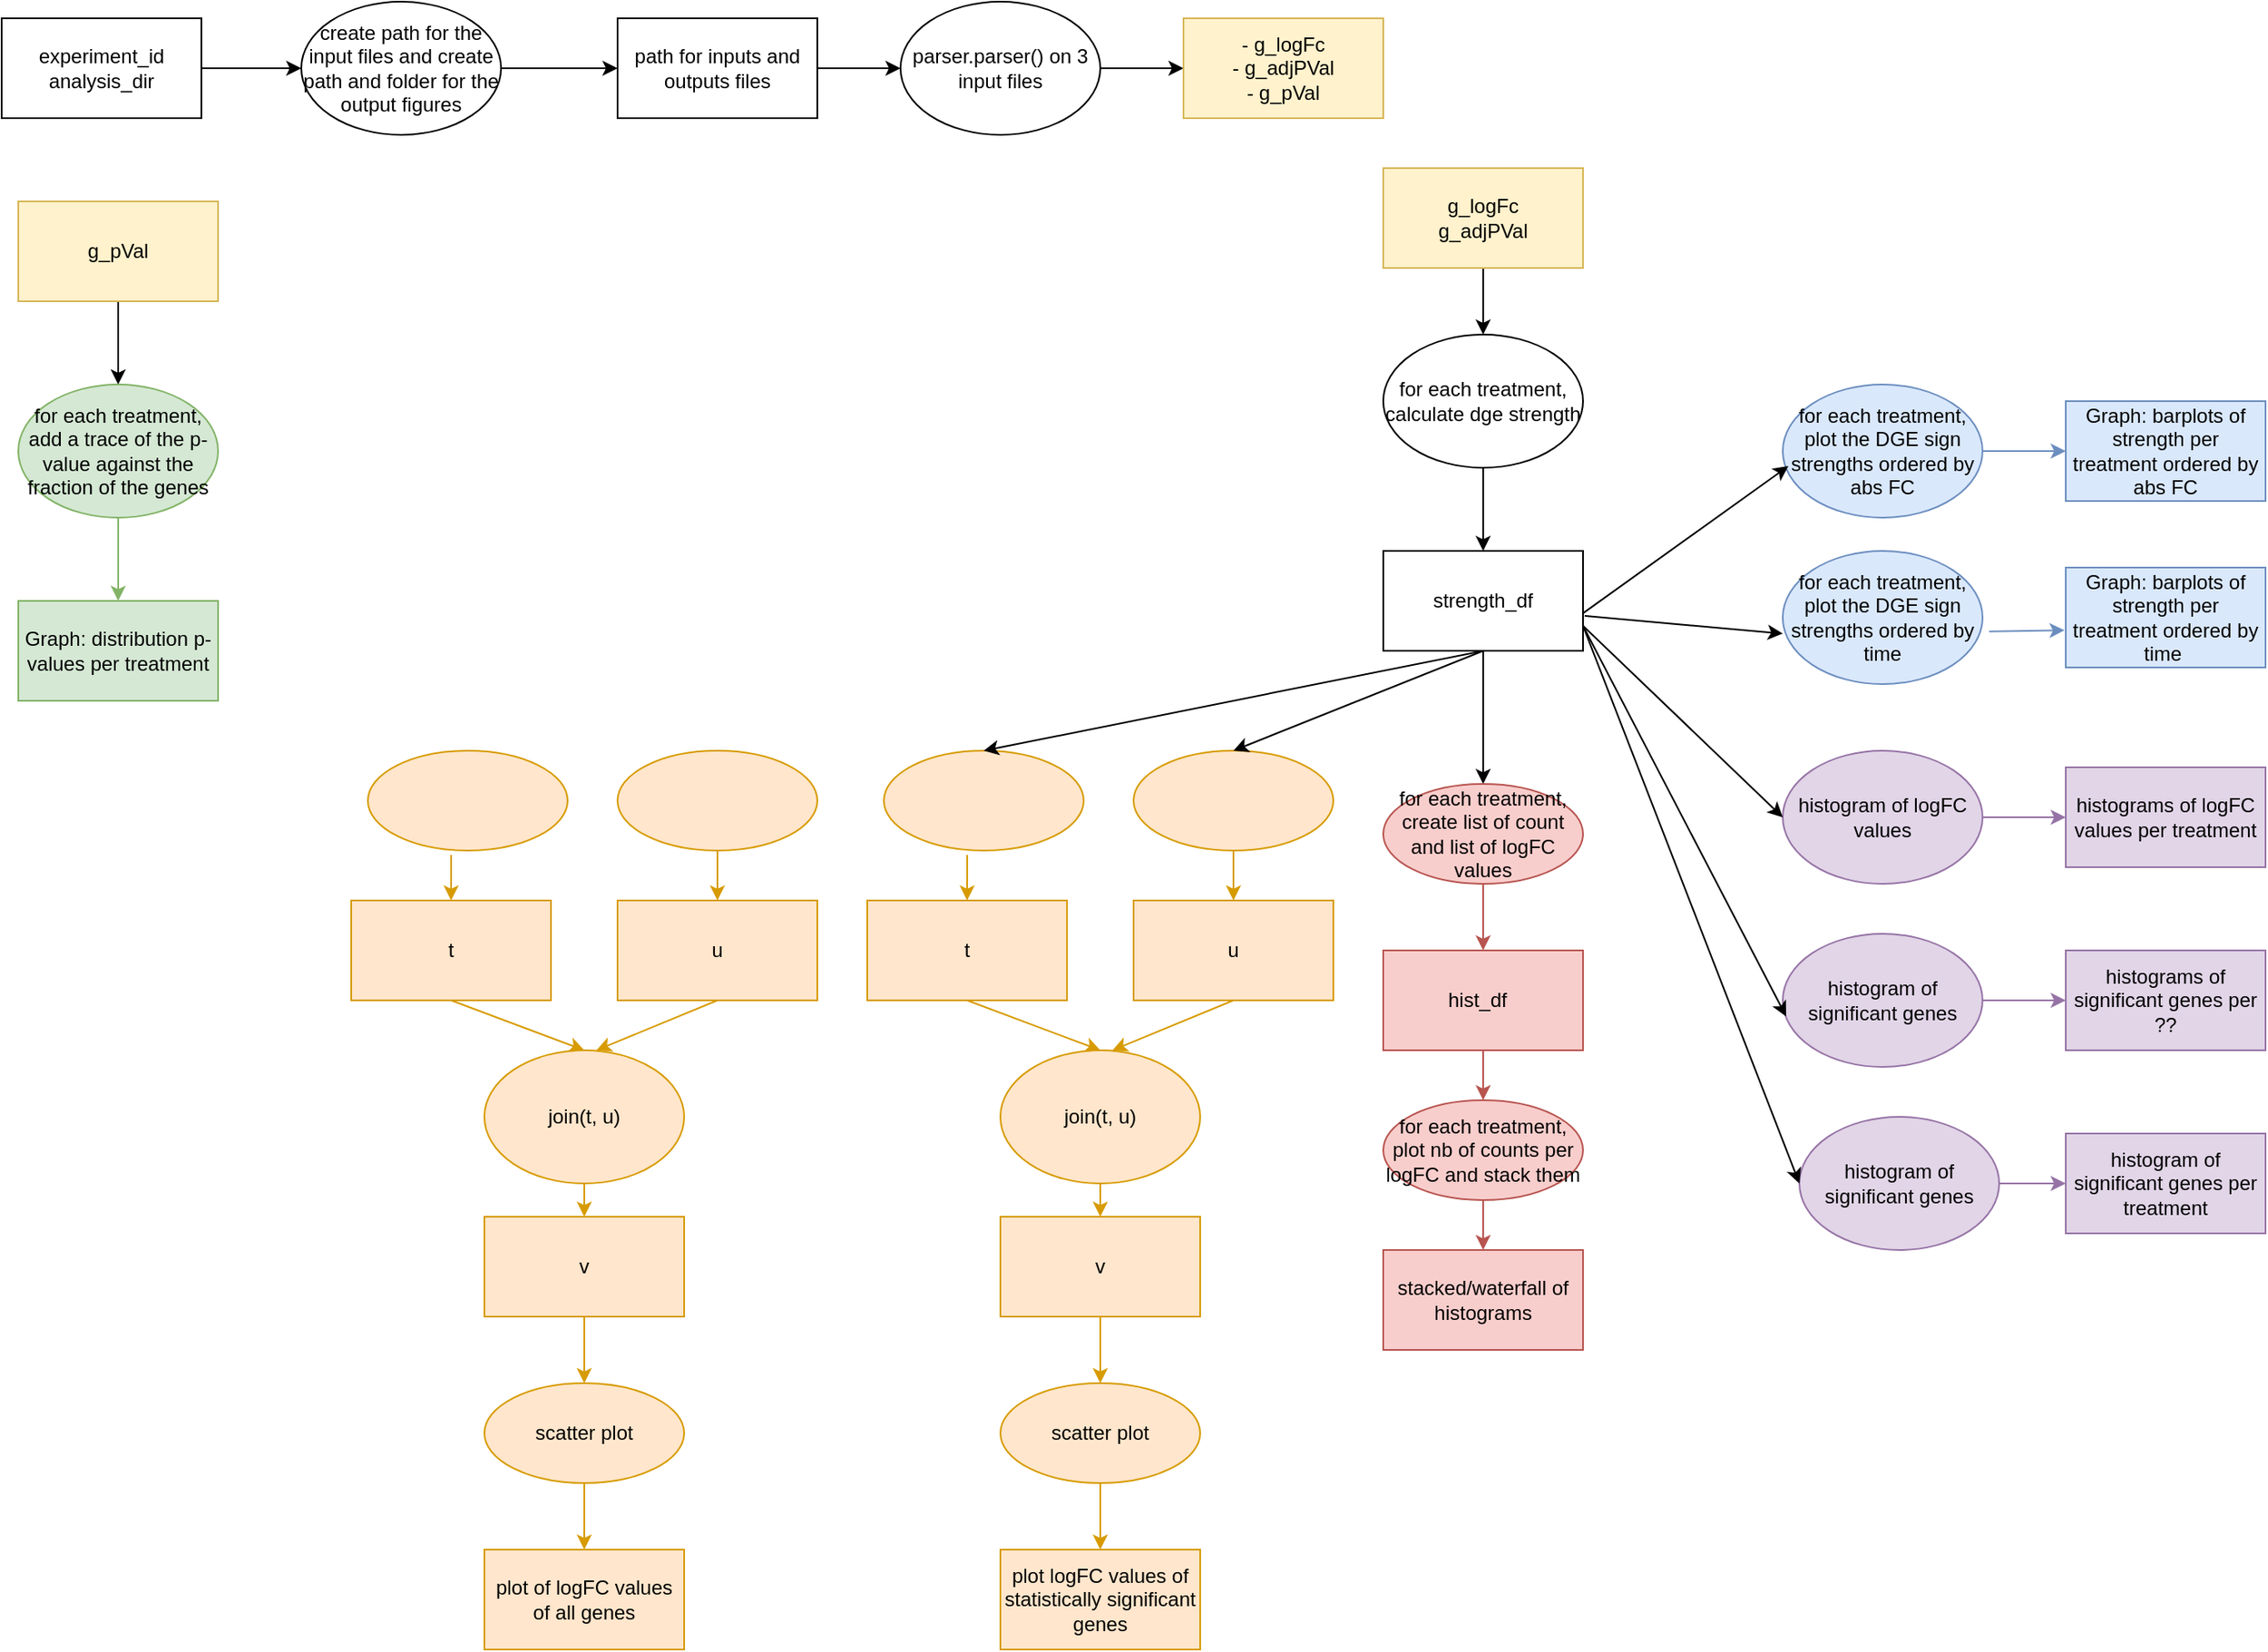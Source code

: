<mxfile version="15.2.9" type="github">
  <diagram id="U4IgkTdNpWTFuwFA2swD" name="Page-1">
    <mxGraphModel dx="2308" dy="694" grid="1" gridSize="10" guides="1" tooltips="1" connect="1" arrows="1" fold="1" page="1" pageScale="1" pageWidth="850" pageHeight="1100" math="0" shadow="0">
      <root>
        <mxCell id="0" />
        <mxCell id="1" parent="0" />
        <mxCell id="tLHDV8wwJgTuE7Va9RZO-1" value="experiment_id&lt;br&gt;analysis_dir" style="rounded=0;whiteSpace=wrap;html=1;" parent="1" vertex="1">
          <mxGeometry x="-480" y="20" width="120" height="60" as="geometry" />
        </mxCell>
        <mxCell id="tLHDV8wwJgTuE7Va9RZO-2" value="" style="endArrow=classic;html=1;entryX=0;entryY=0.5;entryDx=0;entryDy=0;exitX=1;exitY=0.5;exitDx=0;exitDy=0;" parent="1" source="tLHDV8wwJgTuE7Va9RZO-1" target="tLHDV8wwJgTuE7Va9RZO-3" edge="1">
          <mxGeometry width="50" height="50" relative="1" as="geometry">
            <mxPoint x="-270" y="90" as="sourcePoint" />
            <mxPoint x="-220" y="90" as="targetPoint" />
          </mxGeometry>
        </mxCell>
        <mxCell id="tLHDV8wwJgTuE7Va9RZO-3" value="create path for the input files and create path and folder for the output figures" style="ellipse;whiteSpace=wrap;html=1;" parent="1" vertex="1">
          <mxGeometry x="-300" y="10" width="120" height="80" as="geometry" />
        </mxCell>
        <mxCell id="tLHDV8wwJgTuE7Va9RZO-4" value="" style="endArrow=classic;html=1;exitX=1;exitY=0.5;exitDx=0;exitDy=0;entryX=0;entryY=0.5;entryDx=0;entryDy=0;" parent="1" source="tLHDV8wwJgTuE7Va9RZO-3" target="tLHDV8wwJgTuE7Va9RZO-5" edge="1">
          <mxGeometry width="50" height="50" relative="1" as="geometry">
            <mxPoint x="-250" y="310" as="sourcePoint" />
            <mxPoint x="-60" y="90" as="targetPoint" />
          </mxGeometry>
        </mxCell>
        <mxCell id="tLHDV8wwJgTuE7Va9RZO-5" value="path for inputs and outputs files" style="rounded=0;whiteSpace=wrap;html=1;" parent="1" vertex="1">
          <mxGeometry x="-110" y="20" width="120" height="60" as="geometry" />
        </mxCell>
        <mxCell id="tLHDV8wwJgTuE7Va9RZO-6" value="" style="endArrow=classic;html=1;exitX=1;exitY=0.5;exitDx=0;exitDy=0;exitPerimeter=0;" parent="1" source="tLHDV8wwJgTuE7Va9RZO-5" target="tLHDV8wwJgTuE7Va9RZO-7" edge="1">
          <mxGeometry width="50" height="50" relative="1" as="geometry">
            <mxPoint x="-250" y="310" as="sourcePoint" />
            <mxPoint x="160" y="90" as="targetPoint" />
          </mxGeometry>
        </mxCell>
        <mxCell id="tLHDV8wwJgTuE7Va9RZO-7" value="parser.parser() on 3 input files" style="ellipse;whiteSpace=wrap;html=1;" parent="1" vertex="1">
          <mxGeometry x="60" y="10" width="120" height="80" as="geometry" />
        </mxCell>
        <mxCell id="tLHDV8wwJgTuE7Va9RZO-8" value="" style="endArrow=classic;html=1;exitX=1;exitY=0.5;exitDx=0;exitDy=0;" parent="1" source="tLHDV8wwJgTuE7Va9RZO-7" target="tLHDV8wwJgTuE7Va9RZO-9" edge="1">
          <mxGeometry width="50" height="50" relative="1" as="geometry">
            <mxPoint x="-10" y="300" as="sourcePoint" />
            <mxPoint x="40" y="250" as="targetPoint" />
          </mxGeometry>
        </mxCell>
        <mxCell id="tLHDV8wwJgTuE7Va9RZO-9" value="-&amp;nbsp;g_logFc&lt;br&gt;-&amp;nbsp;g_adjPVal&lt;br&gt;-&amp;nbsp;g_pVal" style="rounded=0;whiteSpace=wrap;html=1;fillColor=#fff2cc;strokeColor=#d6b656;" parent="1" vertex="1">
          <mxGeometry x="230" y="20" width="120" height="60" as="geometry" />
        </mxCell>
        <mxCell id="tUvA7MmogW0Fkp_yMYfX-52" value="" style="edgeStyle=orthogonalEdgeStyle;rounded=0;orthogonalLoop=1;jettySize=auto;html=1;" edge="1" parent="1" source="tLHDV8wwJgTuE7Va9RZO-10" target="tLHDV8wwJgTuE7Va9RZO-11">
          <mxGeometry relative="1" as="geometry" />
        </mxCell>
        <mxCell id="tLHDV8wwJgTuE7Va9RZO-10" value="g_pVal" style="rounded=0;whiteSpace=wrap;html=1;fillColor=#fff2cc;strokeColor=#d6b656;" parent="1" vertex="1">
          <mxGeometry x="-470" y="130" width="120" height="60" as="geometry" />
        </mxCell>
        <mxCell id="tUvA7MmogW0Fkp_yMYfX-53" value="" style="edgeStyle=orthogonalEdgeStyle;rounded=0;orthogonalLoop=1;jettySize=auto;html=1;fillColor=#d5e8d4;strokeColor=#82b366;" edge="1" parent="1" source="tLHDV8wwJgTuE7Va9RZO-11" target="tLHDV8wwJgTuE7Va9RZO-13">
          <mxGeometry relative="1" as="geometry" />
        </mxCell>
        <mxCell id="tLHDV8wwJgTuE7Va9RZO-11" value="for each treatment,&lt;br&gt;add a trace of the p-value against the fraction of the genes" style="ellipse;whiteSpace=wrap;html=1;fillColor=#d5e8d4;strokeColor=#82b366;" parent="1" vertex="1">
          <mxGeometry x="-470" y="240" width="120" height="80" as="geometry" />
        </mxCell>
        <mxCell id="tLHDV8wwJgTuE7Va9RZO-13" value="Graph: distribution p-values per treatment" style="rounded=0;whiteSpace=wrap;html=1;fillColor=#d5e8d4;strokeColor=#82b366;" parent="1" vertex="1">
          <mxGeometry x="-470" y="370" width="120" height="60" as="geometry" />
        </mxCell>
        <mxCell id="tUvA7MmogW0Fkp_yMYfX-50" value="" style="edgeStyle=orthogonalEdgeStyle;rounded=0;orthogonalLoop=1;jettySize=auto;html=1;" edge="1" parent="1" source="tLHDV8wwJgTuE7Va9RZO-15" target="tLHDV8wwJgTuE7Va9RZO-16">
          <mxGeometry relative="1" as="geometry" />
        </mxCell>
        <mxCell id="tLHDV8wwJgTuE7Va9RZO-15" value="g_logFc&lt;br&gt;g_adjPVal" style="rounded=0;whiteSpace=wrap;html=1;fillColor=#fff2cc;strokeColor=#d6b656;" parent="1" vertex="1">
          <mxGeometry x="350" y="110" width="120" height="60" as="geometry" />
        </mxCell>
        <mxCell id="tUvA7MmogW0Fkp_yMYfX-51" value="" style="edgeStyle=orthogonalEdgeStyle;rounded=0;orthogonalLoop=1;jettySize=auto;html=1;" edge="1" parent="1" source="tLHDV8wwJgTuE7Va9RZO-16" target="tLHDV8wwJgTuE7Va9RZO-18">
          <mxGeometry relative="1" as="geometry" />
        </mxCell>
        <mxCell id="tLHDV8wwJgTuE7Va9RZO-16" value="for each treatment, calculate dge strength" style="ellipse;whiteSpace=wrap;html=1;" parent="1" vertex="1">
          <mxGeometry x="350" y="210" width="120" height="80" as="geometry" />
        </mxCell>
        <mxCell id="tUvA7MmogW0Fkp_yMYfX-3" value="" style="edgeStyle=orthogonalEdgeStyle;rounded=0;orthogonalLoop=1;jettySize=auto;html=1;" edge="1" parent="1" source="tLHDV8wwJgTuE7Va9RZO-18" target="tUvA7MmogW0Fkp_yMYfX-2">
          <mxGeometry relative="1" as="geometry" />
        </mxCell>
        <mxCell id="tLHDV8wwJgTuE7Va9RZO-18" value="strength_df" style="rounded=0;whiteSpace=wrap;html=1;" parent="1" vertex="1">
          <mxGeometry x="350" y="340" width="120" height="60" as="geometry" />
        </mxCell>
        <mxCell id="tLHDV8wwJgTuE7Va9RZO-20" value="&lt;span&gt;for each treatment,&lt;/span&gt;&lt;br&gt;&lt;span&gt;plot the DGE sign strengths ordered by abs FC&lt;/span&gt;" style="ellipse;whiteSpace=wrap;html=1;fillColor=#dae8fc;strokeColor=#6c8ebf;" parent="1" vertex="1">
          <mxGeometry x="590" y="240" width="120" height="80" as="geometry" />
        </mxCell>
        <mxCell id="tLHDV8wwJgTuE7Va9RZO-21" value="&lt;span&gt;Graph: barplots of strength per treatment ordered by abs FC&lt;/span&gt;" style="rounded=0;whiteSpace=wrap;html=1;fillColor=#dae8fc;strokeColor=#6c8ebf;" parent="1" vertex="1">
          <mxGeometry x="760" y="250" width="120" height="60" as="geometry" />
        </mxCell>
        <mxCell id="tLHDV8wwJgTuE7Va9RZO-22" value="" style="endArrow=classic;html=1;exitX=0.997;exitY=0.628;exitDx=0;exitDy=0;exitPerimeter=0;entryX=0.028;entryY=0.613;entryDx=0;entryDy=0;entryPerimeter=0;" parent="1" source="tLHDV8wwJgTuE7Va9RZO-18" target="tLHDV8wwJgTuE7Va9RZO-20" edge="1">
          <mxGeometry width="50" height="50" relative="1" as="geometry">
            <mxPoint x="400" y="310" as="sourcePoint" />
            <mxPoint x="450" y="260" as="targetPoint" />
          </mxGeometry>
        </mxCell>
        <mxCell id="tLHDV8wwJgTuE7Va9RZO-23" value="" style="endArrow=classic;html=1;exitX=1;exitY=0.5;exitDx=0;exitDy=0;fillColor=#dae8fc;strokeColor=#6c8ebf;" parent="1" source="tLHDV8wwJgTuE7Va9RZO-20" target="tLHDV8wwJgTuE7Va9RZO-21" edge="1">
          <mxGeometry width="50" height="50" relative="1" as="geometry">
            <mxPoint x="400" y="310" as="sourcePoint" />
            <mxPoint x="450" y="260" as="targetPoint" />
          </mxGeometry>
        </mxCell>
        <mxCell id="tLHDV8wwJgTuE7Va9RZO-24" value="for each treatment,&lt;br&gt;plot the DGE sign strengths ordered by time" style="ellipse;whiteSpace=wrap;html=1;fillColor=#dae8fc;strokeColor=#6c8ebf;" parent="1" vertex="1">
          <mxGeometry x="590" y="340" width="120" height="80" as="geometry" />
        </mxCell>
        <mxCell id="tLHDV8wwJgTuE7Va9RZO-25" value="&lt;span&gt;Graph: barplots of strength per treatment ordered by time&amp;nbsp;&lt;/span&gt;" style="rounded=0;whiteSpace=wrap;html=1;fillColor=#dae8fc;strokeColor=#6c8ebf;" parent="1" vertex="1">
          <mxGeometry x="760" y="350" width="120" height="60" as="geometry" />
        </mxCell>
        <mxCell id="tLHDV8wwJgTuE7Va9RZO-26" value="" style="endArrow=classic;html=1;exitX=1.008;exitY=0.65;exitDx=0;exitDy=0;exitPerimeter=0;entryX=0;entryY=0.621;entryDx=0;entryDy=0;entryPerimeter=0;" parent="1" source="tLHDV8wwJgTuE7Va9RZO-18" target="tLHDV8wwJgTuE7Va9RZO-24" edge="1">
          <mxGeometry width="50" height="50" relative="1" as="geometry">
            <mxPoint x="680" y="510" as="sourcePoint" />
            <mxPoint x="730" y="460" as="targetPoint" />
          </mxGeometry>
        </mxCell>
        <mxCell id="tLHDV8wwJgTuE7Va9RZO-27" value="" style="endArrow=classic;html=1;entryX=-0.006;entryY=0.628;entryDx=0;entryDy=0;entryPerimeter=0;exitX=1.033;exitY=0.604;exitDx=0;exitDy=0;exitPerimeter=0;fillColor=#dae8fc;strokeColor=#6c8ebf;" parent="1" source="tLHDV8wwJgTuE7Va9RZO-24" target="tLHDV8wwJgTuE7Va9RZO-25" edge="1">
          <mxGeometry width="50" height="50" relative="1" as="geometry">
            <mxPoint x="690" y="520" as="sourcePoint" />
            <mxPoint x="740" y="470" as="targetPoint" />
          </mxGeometry>
        </mxCell>
        <mxCell id="tLHDV8wwJgTuE7Va9RZO-28" value="histogram of logFC values" style="ellipse;whiteSpace=wrap;html=1;fillColor=#e1d5e7;strokeColor=#9673a6;" parent="1" vertex="1">
          <mxGeometry x="590" y="460" width="120" height="80" as="geometry" />
        </mxCell>
        <mxCell id="tLHDV8wwJgTuE7Va9RZO-29" value="" style="endArrow=classic;html=1;entryX=0;entryY=0.5;entryDx=0;entryDy=0;exitX=1;exitY=0.75;exitDx=0;exitDy=0;" parent="1" source="tLHDV8wwJgTuE7Va9RZO-18" target="tLHDV8wwJgTuE7Va9RZO-28" edge="1">
          <mxGeometry width="50" height="50" relative="1" as="geometry">
            <mxPoint x="480" y="560" as="sourcePoint" />
            <mxPoint x="530" y="490" as="targetPoint" />
          </mxGeometry>
        </mxCell>
        <mxCell id="tLHDV8wwJgTuE7Va9RZO-30" value="&lt;span&gt;histograms of logFC values per treatment&lt;/span&gt;" style="rounded=0;whiteSpace=wrap;html=1;fillColor=#e1d5e7;strokeColor=#9673a6;" parent="1" vertex="1">
          <mxGeometry x="760" y="470" width="120" height="60" as="geometry" />
        </mxCell>
        <mxCell id="tLHDV8wwJgTuE7Va9RZO-31" value="" style="endArrow=classic;html=1;exitX=1;exitY=0.5;exitDx=0;exitDy=0;entryX=0;entryY=0.5;entryDx=0;entryDy=0;fillColor=#e1d5e7;strokeColor=#9673a6;" parent="1" source="tLHDV8wwJgTuE7Va9RZO-28" target="tLHDV8wwJgTuE7Va9RZO-30" edge="1">
          <mxGeometry width="50" height="50" relative="1" as="geometry">
            <mxPoint x="450" y="400" as="sourcePoint" />
            <mxPoint x="500" y="350" as="targetPoint" />
          </mxGeometry>
        </mxCell>
        <mxCell id="tLHDV8wwJgTuE7Va9RZO-32" value="histogram of significant genes" style="ellipse;whiteSpace=wrap;html=1;fillColor=#e1d5e7;strokeColor=#9673a6;" parent="1" vertex="1">
          <mxGeometry x="590" y="570" width="120" height="80" as="geometry" />
        </mxCell>
        <mxCell id="tLHDV8wwJgTuE7Va9RZO-33" value="histogram of significant genes" style="ellipse;whiteSpace=wrap;html=1;fillColor=#e1d5e7;strokeColor=#9673a6;" parent="1" vertex="1">
          <mxGeometry x="600" y="680" width="120" height="80" as="geometry" />
        </mxCell>
        <mxCell id="tLHDV8wwJgTuE7Va9RZO-34" value="histograms of significant genes per&lt;br&gt;??" style="rounded=0;whiteSpace=wrap;html=1;fillColor=#e1d5e7;strokeColor=#9673a6;" parent="1" vertex="1">
          <mxGeometry x="760" y="580" width="120" height="60" as="geometry" />
        </mxCell>
        <mxCell id="tLHDV8wwJgTuE7Va9RZO-35" value="" style="endArrow=classic;html=1;exitX=1;exitY=0.75;exitDx=0;exitDy=0;entryX=0.017;entryY=0.621;entryDx=0;entryDy=0;entryPerimeter=0;" parent="1" source="tLHDV8wwJgTuE7Va9RZO-18" target="tLHDV8wwJgTuE7Va9RZO-32" edge="1">
          <mxGeometry width="50" height="50" relative="1" as="geometry">
            <mxPoint x="450" y="630" as="sourcePoint" />
            <mxPoint x="500" y="580" as="targetPoint" />
          </mxGeometry>
        </mxCell>
        <mxCell id="tLHDV8wwJgTuE7Va9RZO-36" value="" style="endArrow=classic;html=1;exitX=1;exitY=0.75;exitDx=0;exitDy=0;entryX=0;entryY=0.5;entryDx=0;entryDy=0;" parent="1" source="tLHDV8wwJgTuE7Va9RZO-18" target="tLHDV8wwJgTuE7Va9RZO-33" edge="1">
          <mxGeometry width="50" height="50" relative="1" as="geometry">
            <mxPoint x="450" y="630" as="sourcePoint" />
            <mxPoint x="500" y="580" as="targetPoint" />
          </mxGeometry>
        </mxCell>
        <mxCell id="tLHDV8wwJgTuE7Va9RZO-37" value="" style="endArrow=classic;html=1;exitX=1;exitY=0.5;exitDx=0;exitDy=0;entryX=0;entryY=0.5;entryDx=0;entryDy=0;fillColor=#e1d5e7;strokeColor=#9673a6;" parent="1" source="tLHDV8wwJgTuE7Va9RZO-32" target="tLHDV8wwJgTuE7Va9RZO-34" edge="1">
          <mxGeometry width="50" height="50" relative="1" as="geometry">
            <mxPoint x="450" y="630" as="sourcePoint" />
            <mxPoint x="500" y="580" as="targetPoint" />
          </mxGeometry>
        </mxCell>
        <mxCell id="tLHDV8wwJgTuE7Va9RZO-38" value="" style="endArrow=classic;html=1;exitX=1;exitY=0.5;exitDx=0;exitDy=0;entryX=0;entryY=0.5;entryDx=0;entryDy=0;fillColor=#e1d5e7;strokeColor=#9673a6;" parent="1" source="tLHDV8wwJgTuE7Va9RZO-33" edge="1" target="tUvA7MmogW0Fkp_yMYfX-1">
          <mxGeometry width="50" height="50" relative="1" as="geometry">
            <mxPoint x="450" y="630" as="sourcePoint" />
            <mxPoint x="790" y="720" as="targetPoint" />
          </mxGeometry>
        </mxCell>
        <mxCell id="tUvA7MmogW0Fkp_yMYfX-1" value="histogram of significant genes per treatment" style="rounded=0;whiteSpace=wrap;html=1;fillColor=#e1d5e7;strokeColor=#9673a6;" vertex="1" parent="1">
          <mxGeometry x="760" y="690" width="120" height="60" as="geometry" />
        </mxCell>
        <mxCell id="tUvA7MmogW0Fkp_yMYfX-5" value="" style="edgeStyle=orthogonalEdgeStyle;rounded=0;orthogonalLoop=1;jettySize=auto;html=1;fillColor=#f8cecc;strokeColor=#b85450;" edge="1" parent="1" source="tUvA7MmogW0Fkp_yMYfX-2" target="tUvA7MmogW0Fkp_yMYfX-4">
          <mxGeometry relative="1" as="geometry" />
        </mxCell>
        <mxCell id="tUvA7MmogW0Fkp_yMYfX-2" value="for each treatment, create list of count and list of logFC values" style="ellipse;whiteSpace=wrap;html=1;rounded=0;fillColor=#f8cecc;strokeColor=#b85450;" vertex="1" parent="1">
          <mxGeometry x="350" y="480" width="120" height="60" as="geometry" />
        </mxCell>
        <mxCell id="tUvA7MmogW0Fkp_yMYfX-7" value="" style="edgeStyle=orthogonalEdgeStyle;rounded=0;orthogonalLoop=1;jettySize=auto;html=1;fillColor=#f8cecc;strokeColor=#b85450;" edge="1" parent="1" source="tUvA7MmogW0Fkp_yMYfX-4" target="tUvA7MmogW0Fkp_yMYfX-6">
          <mxGeometry relative="1" as="geometry" />
        </mxCell>
        <mxCell id="tUvA7MmogW0Fkp_yMYfX-4" value="hist_df&amp;nbsp;&amp;nbsp;" style="whiteSpace=wrap;html=1;rounded=0;fillColor=#f8cecc;strokeColor=#b85450;" vertex="1" parent="1">
          <mxGeometry x="350" y="580" width="120" height="60" as="geometry" />
        </mxCell>
        <mxCell id="tUvA7MmogW0Fkp_yMYfX-9" value="" style="edgeStyle=orthogonalEdgeStyle;rounded=0;orthogonalLoop=1;jettySize=auto;html=1;fillColor=#f8cecc;strokeColor=#b85450;" edge="1" parent="1" source="tUvA7MmogW0Fkp_yMYfX-6" target="tUvA7MmogW0Fkp_yMYfX-8">
          <mxGeometry relative="1" as="geometry" />
        </mxCell>
        <mxCell id="tUvA7MmogW0Fkp_yMYfX-6" value="for each treatment, plot nb of counts per logFC and stack them" style="ellipse;whiteSpace=wrap;html=1;rounded=0;fillColor=#f8cecc;strokeColor=#b85450;" vertex="1" parent="1">
          <mxGeometry x="350" y="670" width="120" height="60" as="geometry" />
        </mxCell>
        <mxCell id="tUvA7MmogW0Fkp_yMYfX-8" value="stacked/waterfall of histograms" style="whiteSpace=wrap;html=1;rounded=0;fillColor=#f8cecc;strokeColor=#b85450;" vertex="1" parent="1">
          <mxGeometry x="350" y="760" width="120" height="60" as="geometry" />
        </mxCell>
        <mxCell id="tUvA7MmogW0Fkp_yMYfX-13" value="" style="ellipse;whiteSpace=wrap;html=1;rounded=0;fillColor=#ffe6cc;strokeColor=#d79b00;" vertex="1" parent="1">
          <mxGeometry x="50" y="460" width="120" height="60" as="geometry" />
        </mxCell>
        <mxCell id="tUvA7MmogW0Fkp_yMYfX-15" value="" style="endArrow=classic;html=1;exitX=0.5;exitY=1;exitDx=0;exitDy=0;entryX=0.5;entryY=0;entryDx=0;entryDy=0;" edge="1" parent="1" source="tLHDV8wwJgTuE7Va9RZO-18" target="tUvA7MmogW0Fkp_yMYfX-13">
          <mxGeometry width="50" height="50" relative="1" as="geometry">
            <mxPoint x="490" y="700" as="sourcePoint" />
            <mxPoint x="540" y="650" as="targetPoint" />
          </mxGeometry>
        </mxCell>
        <mxCell id="tUvA7MmogW0Fkp_yMYfX-16" value="" style="ellipse;whiteSpace=wrap;html=1;fillColor=#ffe6cc;strokeColor=#d79b00;" vertex="1" parent="1">
          <mxGeometry x="200" y="460" width="120" height="60" as="geometry" />
        </mxCell>
        <mxCell id="tUvA7MmogW0Fkp_yMYfX-17" value="" style="endArrow=classic;html=1;exitX=0.5;exitY=1;exitDx=0;exitDy=0;entryX=0.5;entryY=0;entryDx=0;entryDy=0;" edge="1" parent="1" source="tLHDV8wwJgTuE7Va9RZO-18" target="tUvA7MmogW0Fkp_yMYfX-16">
          <mxGeometry width="50" height="50" relative="1" as="geometry">
            <mxPoint x="490" y="600" as="sourcePoint" />
            <mxPoint x="540" y="550" as="targetPoint" />
          </mxGeometry>
        </mxCell>
        <mxCell id="tUvA7MmogW0Fkp_yMYfX-18" value="" style="endArrow=classic;html=1;exitX=0.417;exitY=1.044;exitDx=0;exitDy=0;exitPerimeter=0;entryX=0.5;entryY=0;entryDx=0;entryDy=0;fillColor=#ffe6cc;strokeColor=#d79b00;" edge="1" parent="1" source="tUvA7MmogW0Fkp_yMYfX-13" target="tUvA7MmogW0Fkp_yMYfX-23">
          <mxGeometry width="50" height="50" relative="1" as="geometry">
            <mxPoint x="490" y="600" as="sourcePoint" />
            <mxPoint x="150" y="570" as="targetPoint" />
          </mxGeometry>
        </mxCell>
        <mxCell id="tUvA7MmogW0Fkp_yMYfX-19" value="" style="endArrow=classic;html=1;exitX=0.5;exitY=1;exitDx=0;exitDy=0;entryX=0.5;entryY=0;entryDx=0;entryDy=0;fillColor=#ffe6cc;strokeColor=#d79b00;" edge="1" parent="1" source="tUvA7MmogW0Fkp_yMYfX-16" target="tUvA7MmogW0Fkp_yMYfX-24">
          <mxGeometry width="50" height="50" relative="1" as="geometry">
            <mxPoint x="490" y="600" as="sourcePoint" />
            <mxPoint x="170" y="560" as="targetPoint" />
          </mxGeometry>
        </mxCell>
        <mxCell id="tUvA7MmogW0Fkp_yMYfX-23" value="t" style="rounded=0;whiteSpace=wrap;html=1;fillColor=#ffe6cc;strokeColor=#d79b00;" vertex="1" parent="1">
          <mxGeometry x="40" y="550" width="120" height="60" as="geometry" />
        </mxCell>
        <mxCell id="tUvA7MmogW0Fkp_yMYfX-24" value="u" style="rounded=0;whiteSpace=wrap;html=1;fillColor=#ffe6cc;strokeColor=#d79b00;" vertex="1" parent="1">
          <mxGeometry x="200" y="550" width="120" height="60" as="geometry" />
        </mxCell>
        <mxCell id="tUvA7MmogW0Fkp_yMYfX-25" value="join(t, u)" style="ellipse;whiteSpace=wrap;html=1;fillColor=#ffe6cc;strokeColor=#d79b00;" vertex="1" parent="1">
          <mxGeometry x="120" y="640" width="120" height="80" as="geometry" />
        </mxCell>
        <mxCell id="tUvA7MmogW0Fkp_yMYfX-26" value="" style="endArrow=classic;html=1;exitX=0.5;exitY=1;exitDx=0;exitDy=0;entryX=0.5;entryY=0;entryDx=0;entryDy=0;fillColor=#ffe6cc;strokeColor=#d79b00;" edge="1" parent="1" source="tUvA7MmogW0Fkp_yMYfX-23" target="tUvA7MmogW0Fkp_yMYfX-25">
          <mxGeometry width="50" height="50" relative="1" as="geometry">
            <mxPoint x="490" y="600" as="sourcePoint" />
            <mxPoint x="540" y="550" as="targetPoint" />
          </mxGeometry>
        </mxCell>
        <mxCell id="tUvA7MmogW0Fkp_yMYfX-27" value="" style="endArrow=classic;html=1;exitX=0.5;exitY=1;exitDx=0;exitDy=0;entryX=0.561;entryY=0;entryDx=0;entryDy=0;entryPerimeter=0;fillColor=#ffe6cc;strokeColor=#d79b00;" edge="1" parent="1" source="tUvA7MmogW0Fkp_yMYfX-24" target="tUvA7MmogW0Fkp_yMYfX-25">
          <mxGeometry width="50" height="50" relative="1" as="geometry">
            <mxPoint x="490" y="600" as="sourcePoint" />
            <mxPoint x="160" y="660" as="targetPoint" />
          </mxGeometry>
        </mxCell>
        <mxCell id="tUvA7MmogW0Fkp_yMYfX-31" value="" style="edgeStyle=orthogonalEdgeStyle;rounded=0;orthogonalLoop=1;jettySize=auto;html=1;fillColor=#ffe6cc;strokeColor=#d79b00;" edge="1" parent="1" source="tUvA7MmogW0Fkp_yMYfX-28" target="tUvA7MmogW0Fkp_yMYfX-30">
          <mxGeometry relative="1" as="geometry" />
        </mxCell>
        <mxCell id="tUvA7MmogW0Fkp_yMYfX-28" value="v" style="rounded=0;whiteSpace=wrap;html=1;fillColor=#ffe6cc;strokeColor=#d79b00;" vertex="1" parent="1">
          <mxGeometry x="120" y="740" width="120" height="60" as="geometry" />
        </mxCell>
        <mxCell id="tUvA7MmogW0Fkp_yMYfX-29" value="" style="endArrow=classic;html=1;exitX=0.5;exitY=1;exitDx=0;exitDy=0;entryX=0.5;entryY=0;entryDx=0;entryDy=0;fillColor=#ffe6cc;strokeColor=#d79b00;" edge="1" parent="1" source="tUvA7MmogW0Fkp_yMYfX-25" target="tUvA7MmogW0Fkp_yMYfX-28">
          <mxGeometry width="50" height="50" relative="1" as="geometry">
            <mxPoint x="490" y="600" as="sourcePoint" />
            <mxPoint x="540" y="550" as="targetPoint" />
          </mxGeometry>
        </mxCell>
        <mxCell id="tUvA7MmogW0Fkp_yMYfX-33" value="" style="edgeStyle=orthogonalEdgeStyle;rounded=0;orthogonalLoop=1;jettySize=auto;html=1;fillColor=#ffe6cc;strokeColor=#d79b00;" edge="1" parent="1" source="tUvA7MmogW0Fkp_yMYfX-30" target="tUvA7MmogW0Fkp_yMYfX-32">
          <mxGeometry relative="1" as="geometry" />
        </mxCell>
        <mxCell id="tUvA7MmogW0Fkp_yMYfX-30" value="scatter plot" style="ellipse;whiteSpace=wrap;html=1;rounded=0;fillColor=#ffe6cc;strokeColor=#d79b00;" vertex="1" parent="1">
          <mxGeometry x="120" y="840" width="120" height="60" as="geometry" />
        </mxCell>
        <mxCell id="tUvA7MmogW0Fkp_yMYfX-32" value="plot logFC values of statistically significant genes" style="whiteSpace=wrap;html=1;rounded=0;fillColor=#ffe6cc;strokeColor=#d79b00;" vertex="1" parent="1">
          <mxGeometry x="120" y="940" width="120" height="60" as="geometry" />
        </mxCell>
        <mxCell id="tUvA7MmogW0Fkp_yMYfX-35" value="" style="ellipse;whiteSpace=wrap;html=1;rounded=0;fillColor=#ffe6cc;strokeColor=#d79b00;" vertex="1" parent="1">
          <mxGeometry x="-260" y="460" width="120" height="60" as="geometry" />
        </mxCell>
        <mxCell id="tUvA7MmogW0Fkp_yMYfX-36" value="" style="ellipse;whiteSpace=wrap;html=1;fillColor=#ffe6cc;strokeColor=#d79b00;" vertex="1" parent="1">
          <mxGeometry x="-110" y="460" width="120" height="60" as="geometry" />
        </mxCell>
        <mxCell id="tUvA7MmogW0Fkp_yMYfX-37" value="" style="endArrow=classic;html=1;exitX=0.417;exitY=1.044;exitDx=0;exitDy=0;exitPerimeter=0;entryX=0.5;entryY=0;entryDx=0;entryDy=0;fillColor=#ffe6cc;strokeColor=#d79b00;" edge="1" parent="1" source="tUvA7MmogW0Fkp_yMYfX-35" target="tUvA7MmogW0Fkp_yMYfX-39">
          <mxGeometry width="50" height="50" relative="1" as="geometry">
            <mxPoint x="180" y="600" as="sourcePoint" />
            <mxPoint x="-160" y="570" as="targetPoint" />
          </mxGeometry>
        </mxCell>
        <mxCell id="tUvA7MmogW0Fkp_yMYfX-38" value="" style="endArrow=classic;html=1;exitX=0.5;exitY=1;exitDx=0;exitDy=0;entryX=0.5;entryY=0;entryDx=0;entryDy=0;fillColor=#ffe6cc;strokeColor=#d79b00;" edge="1" parent="1" source="tUvA7MmogW0Fkp_yMYfX-36" target="tUvA7MmogW0Fkp_yMYfX-40">
          <mxGeometry width="50" height="50" relative="1" as="geometry">
            <mxPoint x="180" y="600" as="sourcePoint" />
            <mxPoint x="-140" y="560" as="targetPoint" />
          </mxGeometry>
        </mxCell>
        <mxCell id="tUvA7MmogW0Fkp_yMYfX-39" value="t" style="rounded=0;whiteSpace=wrap;html=1;fillColor=#ffe6cc;strokeColor=#d79b00;" vertex="1" parent="1">
          <mxGeometry x="-270" y="550" width="120" height="60" as="geometry" />
        </mxCell>
        <mxCell id="tUvA7MmogW0Fkp_yMYfX-40" value="u" style="rounded=0;whiteSpace=wrap;html=1;fillColor=#ffe6cc;strokeColor=#d79b00;" vertex="1" parent="1">
          <mxGeometry x="-110" y="550" width="120" height="60" as="geometry" />
        </mxCell>
        <mxCell id="tUvA7MmogW0Fkp_yMYfX-41" value="join(t, u)" style="ellipse;whiteSpace=wrap;html=1;fillColor=#ffe6cc;strokeColor=#d79b00;" vertex="1" parent="1">
          <mxGeometry x="-190" y="640" width="120" height="80" as="geometry" />
        </mxCell>
        <mxCell id="tUvA7MmogW0Fkp_yMYfX-42" value="" style="endArrow=classic;html=1;exitX=0.5;exitY=1;exitDx=0;exitDy=0;entryX=0.5;entryY=0;entryDx=0;entryDy=0;fillColor=#ffe6cc;strokeColor=#d79b00;" edge="1" parent="1" source="tUvA7MmogW0Fkp_yMYfX-39" target="tUvA7MmogW0Fkp_yMYfX-41">
          <mxGeometry width="50" height="50" relative="1" as="geometry">
            <mxPoint x="180" y="600" as="sourcePoint" />
            <mxPoint x="230" y="550" as="targetPoint" />
          </mxGeometry>
        </mxCell>
        <mxCell id="tUvA7MmogW0Fkp_yMYfX-43" value="" style="endArrow=classic;html=1;exitX=0.5;exitY=1;exitDx=0;exitDy=0;entryX=0.561;entryY=0;entryDx=0;entryDy=0;entryPerimeter=0;fillColor=#ffe6cc;strokeColor=#d79b00;" edge="1" parent="1" source="tUvA7MmogW0Fkp_yMYfX-40" target="tUvA7MmogW0Fkp_yMYfX-41">
          <mxGeometry width="50" height="50" relative="1" as="geometry">
            <mxPoint x="180" y="600" as="sourcePoint" />
            <mxPoint x="-150" y="660" as="targetPoint" />
          </mxGeometry>
        </mxCell>
        <mxCell id="tUvA7MmogW0Fkp_yMYfX-44" value="" style="edgeStyle=orthogonalEdgeStyle;rounded=0;orthogonalLoop=1;jettySize=auto;html=1;fillColor=#ffe6cc;strokeColor=#d79b00;" edge="1" parent="1" source="tUvA7MmogW0Fkp_yMYfX-45" target="tUvA7MmogW0Fkp_yMYfX-48">
          <mxGeometry relative="1" as="geometry" />
        </mxCell>
        <mxCell id="tUvA7MmogW0Fkp_yMYfX-45" value="v" style="rounded=0;whiteSpace=wrap;html=1;fillColor=#ffe6cc;strokeColor=#d79b00;" vertex="1" parent="1">
          <mxGeometry x="-190" y="740" width="120" height="60" as="geometry" />
        </mxCell>
        <mxCell id="tUvA7MmogW0Fkp_yMYfX-46" value="" style="endArrow=classic;html=1;exitX=0.5;exitY=1;exitDx=0;exitDy=0;entryX=0.5;entryY=0;entryDx=0;entryDy=0;fillColor=#ffe6cc;strokeColor=#d79b00;" edge="1" parent="1" source="tUvA7MmogW0Fkp_yMYfX-41" target="tUvA7MmogW0Fkp_yMYfX-45">
          <mxGeometry width="50" height="50" relative="1" as="geometry">
            <mxPoint x="180" y="600" as="sourcePoint" />
            <mxPoint x="230" y="550" as="targetPoint" />
          </mxGeometry>
        </mxCell>
        <mxCell id="tUvA7MmogW0Fkp_yMYfX-47" value="" style="edgeStyle=orthogonalEdgeStyle;rounded=0;orthogonalLoop=1;jettySize=auto;html=1;fillColor=#ffe6cc;strokeColor=#d79b00;" edge="1" parent="1" source="tUvA7MmogW0Fkp_yMYfX-48" target="tUvA7MmogW0Fkp_yMYfX-49">
          <mxGeometry relative="1" as="geometry" />
        </mxCell>
        <mxCell id="tUvA7MmogW0Fkp_yMYfX-48" value="scatter plot" style="ellipse;whiteSpace=wrap;html=1;rounded=0;fillColor=#ffe6cc;strokeColor=#d79b00;" vertex="1" parent="1">
          <mxGeometry x="-190" y="840" width="120" height="60" as="geometry" />
        </mxCell>
        <mxCell id="tUvA7MmogW0Fkp_yMYfX-49" value="plot of logFC values of all genes" style="whiteSpace=wrap;html=1;rounded=0;fillColor=#ffe6cc;strokeColor=#d79b00;" vertex="1" parent="1">
          <mxGeometry x="-190" y="940" width="120" height="60" as="geometry" />
        </mxCell>
      </root>
    </mxGraphModel>
  </diagram>
</mxfile>
